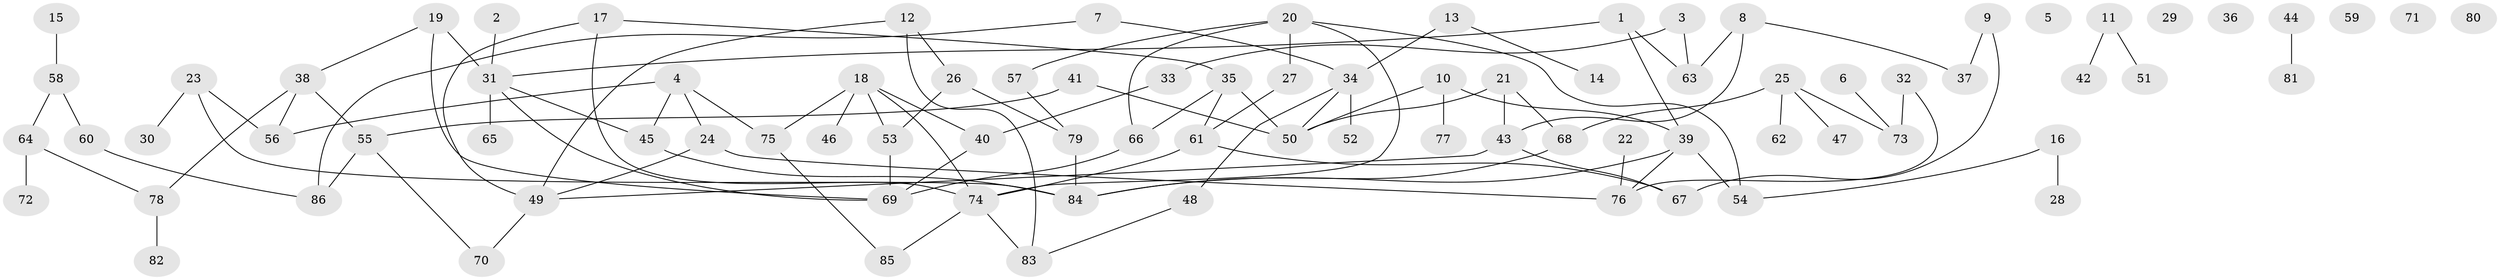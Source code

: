 // Generated by graph-tools (version 1.1) at 2025/33/03/09/25 02:33:28]
// undirected, 86 vertices, 108 edges
graph export_dot {
graph [start="1"]
  node [color=gray90,style=filled];
  1;
  2;
  3;
  4;
  5;
  6;
  7;
  8;
  9;
  10;
  11;
  12;
  13;
  14;
  15;
  16;
  17;
  18;
  19;
  20;
  21;
  22;
  23;
  24;
  25;
  26;
  27;
  28;
  29;
  30;
  31;
  32;
  33;
  34;
  35;
  36;
  37;
  38;
  39;
  40;
  41;
  42;
  43;
  44;
  45;
  46;
  47;
  48;
  49;
  50;
  51;
  52;
  53;
  54;
  55;
  56;
  57;
  58;
  59;
  60;
  61;
  62;
  63;
  64;
  65;
  66;
  67;
  68;
  69;
  70;
  71;
  72;
  73;
  74;
  75;
  76;
  77;
  78;
  79;
  80;
  81;
  82;
  83;
  84;
  85;
  86;
  1 -- 31;
  1 -- 39;
  1 -- 63;
  2 -- 31;
  3 -- 33;
  3 -- 63;
  4 -- 24;
  4 -- 45;
  4 -- 56;
  4 -- 75;
  6 -- 73;
  7 -- 34;
  7 -- 86;
  8 -- 37;
  8 -- 43;
  8 -- 63;
  9 -- 37;
  9 -- 67;
  10 -- 39;
  10 -- 50;
  10 -- 77;
  11 -- 42;
  11 -- 51;
  12 -- 26;
  12 -- 49;
  12 -- 83;
  13 -- 14;
  13 -- 34;
  15 -- 58;
  16 -- 28;
  16 -- 54;
  17 -- 35;
  17 -- 49;
  17 -- 74;
  18 -- 40;
  18 -- 46;
  18 -- 53;
  18 -- 74;
  18 -- 75;
  19 -- 31;
  19 -- 38;
  19 -- 69;
  20 -- 27;
  20 -- 54;
  20 -- 57;
  20 -- 66;
  20 -- 74;
  21 -- 43;
  21 -- 50;
  21 -- 68;
  22 -- 76;
  23 -- 30;
  23 -- 56;
  23 -- 84;
  24 -- 49;
  24 -- 76;
  25 -- 47;
  25 -- 62;
  25 -- 68;
  25 -- 73;
  26 -- 53;
  26 -- 79;
  27 -- 61;
  31 -- 45;
  31 -- 65;
  31 -- 69;
  32 -- 73;
  32 -- 76;
  33 -- 40;
  34 -- 48;
  34 -- 50;
  34 -- 52;
  35 -- 50;
  35 -- 61;
  35 -- 66;
  38 -- 55;
  38 -- 56;
  38 -- 78;
  39 -- 54;
  39 -- 76;
  39 -- 84;
  40 -- 69;
  41 -- 50;
  41 -- 55;
  43 -- 49;
  43 -- 67;
  44 -- 81;
  45 -- 84;
  48 -- 83;
  49 -- 70;
  53 -- 69;
  55 -- 70;
  55 -- 86;
  57 -- 79;
  58 -- 60;
  58 -- 64;
  60 -- 86;
  61 -- 67;
  61 -- 74;
  64 -- 72;
  64 -- 78;
  66 -- 69;
  68 -- 84;
  74 -- 83;
  74 -- 85;
  75 -- 85;
  78 -- 82;
  79 -- 84;
}
